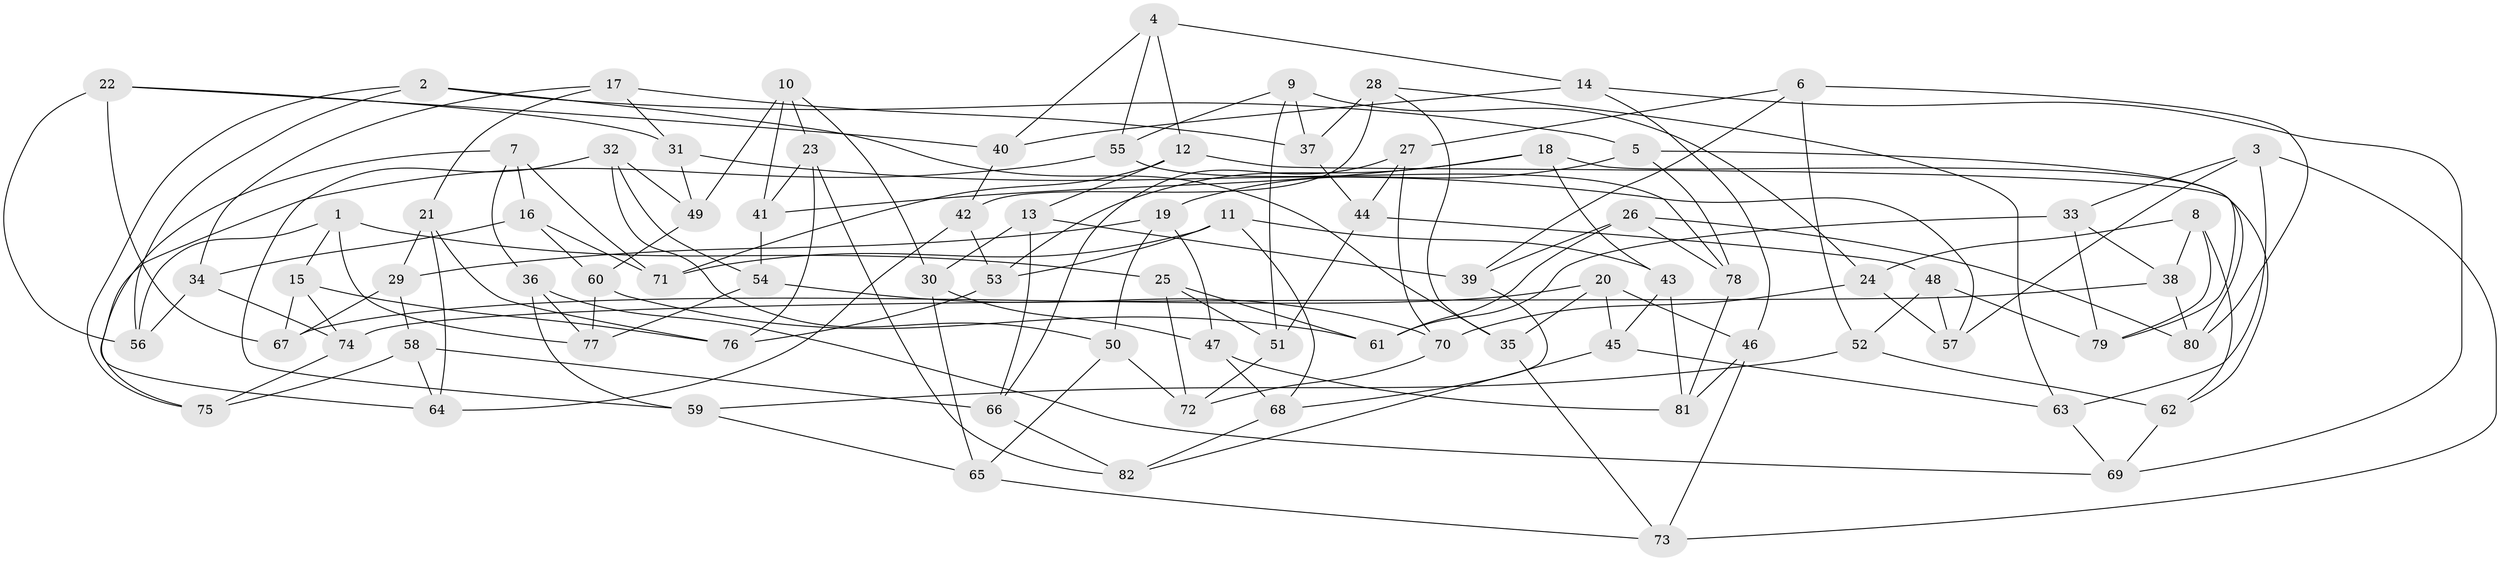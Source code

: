 // coarse degree distribution, {11: 0.03125, 5: 0.1875, 12: 0.03125, 14: 0.03125, 4: 0.28125, 10: 0.09375, 6: 0.1875, 7: 0.03125, 8: 0.0625, 3: 0.0625}
// Generated by graph-tools (version 1.1) at 2025/20/03/04/25 18:20:49]
// undirected, 82 vertices, 164 edges
graph export_dot {
graph [start="1"]
  node [color=gray90,style=filled];
  1;
  2;
  3;
  4;
  5;
  6;
  7;
  8;
  9;
  10;
  11;
  12;
  13;
  14;
  15;
  16;
  17;
  18;
  19;
  20;
  21;
  22;
  23;
  24;
  25;
  26;
  27;
  28;
  29;
  30;
  31;
  32;
  33;
  34;
  35;
  36;
  37;
  38;
  39;
  40;
  41;
  42;
  43;
  44;
  45;
  46;
  47;
  48;
  49;
  50;
  51;
  52;
  53;
  54;
  55;
  56;
  57;
  58;
  59;
  60;
  61;
  62;
  63;
  64;
  65;
  66;
  67;
  68;
  69;
  70;
  71;
  72;
  73;
  74;
  75;
  76;
  77;
  78;
  79;
  80;
  81;
  82;
  1 -- 56;
  1 -- 15;
  1 -- 25;
  1 -- 77;
  2 -- 75;
  2 -- 56;
  2 -- 5;
  2 -- 35;
  3 -- 63;
  3 -- 73;
  3 -- 33;
  3 -- 57;
  4 -- 55;
  4 -- 14;
  4 -- 12;
  4 -- 40;
  5 -- 19;
  5 -- 78;
  5 -- 79;
  6 -- 39;
  6 -- 80;
  6 -- 52;
  6 -- 27;
  7 -- 16;
  7 -- 64;
  7 -- 36;
  7 -- 71;
  8 -- 24;
  8 -- 38;
  8 -- 79;
  8 -- 62;
  9 -- 55;
  9 -- 51;
  9 -- 24;
  9 -- 37;
  10 -- 41;
  10 -- 49;
  10 -- 23;
  10 -- 30;
  11 -- 53;
  11 -- 43;
  11 -- 71;
  11 -- 68;
  12 -- 13;
  12 -- 62;
  12 -- 71;
  13 -- 30;
  13 -- 39;
  13 -- 66;
  14 -- 40;
  14 -- 69;
  14 -- 46;
  15 -- 67;
  15 -- 74;
  15 -- 76;
  16 -- 34;
  16 -- 71;
  16 -- 60;
  17 -- 34;
  17 -- 21;
  17 -- 31;
  17 -- 37;
  18 -- 80;
  18 -- 43;
  18 -- 53;
  18 -- 41;
  19 -- 47;
  19 -- 50;
  19 -- 29;
  20 -- 46;
  20 -- 35;
  20 -- 67;
  20 -- 45;
  21 -- 29;
  21 -- 64;
  21 -- 76;
  22 -- 67;
  22 -- 40;
  22 -- 56;
  22 -- 31;
  23 -- 41;
  23 -- 82;
  23 -- 76;
  24 -- 70;
  24 -- 57;
  25 -- 72;
  25 -- 61;
  25 -- 51;
  26 -- 80;
  26 -- 78;
  26 -- 61;
  26 -- 39;
  27 -- 66;
  27 -- 44;
  27 -- 70;
  28 -- 35;
  28 -- 42;
  28 -- 63;
  28 -- 37;
  29 -- 67;
  29 -- 58;
  30 -- 47;
  30 -- 65;
  31 -- 49;
  31 -- 57;
  32 -- 49;
  32 -- 59;
  32 -- 50;
  32 -- 54;
  33 -- 61;
  33 -- 38;
  33 -- 79;
  34 -- 56;
  34 -- 74;
  35 -- 73;
  36 -- 59;
  36 -- 69;
  36 -- 77;
  37 -- 44;
  38 -- 74;
  38 -- 80;
  39 -- 68;
  40 -- 42;
  41 -- 54;
  42 -- 64;
  42 -- 53;
  43 -- 81;
  43 -- 45;
  44 -- 51;
  44 -- 48;
  45 -- 63;
  45 -- 82;
  46 -- 81;
  46 -- 73;
  47 -- 81;
  47 -- 68;
  48 -- 57;
  48 -- 52;
  48 -- 79;
  49 -- 60;
  50 -- 72;
  50 -- 65;
  51 -- 72;
  52 -- 59;
  52 -- 62;
  53 -- 76;
  54 -- 77;
  54 -- 70;
  55 -- 75;
  55 -- 78;
  58 -- 75;
  58 -- 66;
  58 -- 64;
  59 -- 65;
  60 -- 77;
  60 -- 61;
  62 -- 69;
  63 -- 69;
  65 -- 73;
  66 -- 82;
  68 -- 82;
  70 -- 72;
  74 -- 75;
  78 -- 81;
}

